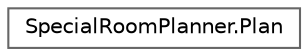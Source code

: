 digraph "Graphical Class Hierarchy"
{
 // LATEX_PDF_SIZE
  bgcolor="transparent";
  edge [fontname=Helvetica,fontsize=10,labelfontname=Helvetica,labelfontsize=10];
  node [fontname=Helvetica,fontsize=10,shape=box,height=0.2,width=0.4];
  rankdir="LR";
  Node0 [id="Node000000",label="SpecialRoomPlanner.Plan",height=0.2,width=0.4,color="grey40", fillcolor="white", style="filled",URL="$class_special_room_planner_1_1_plan.html",tooltip=" "];
}
